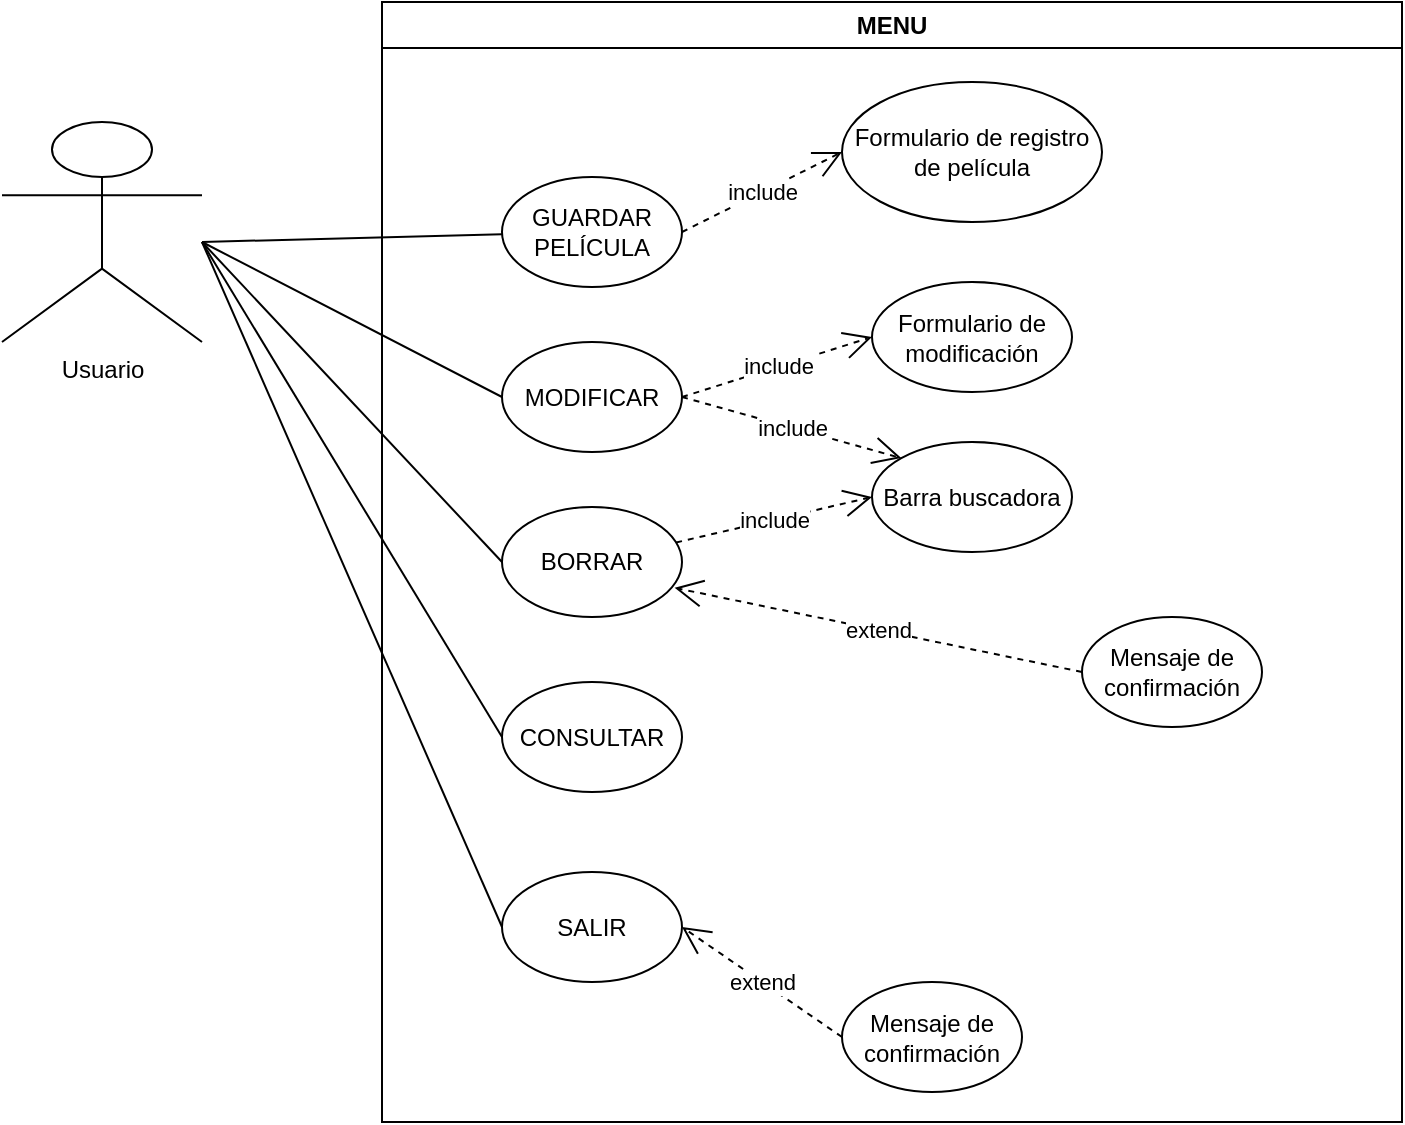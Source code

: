 <mxfile version="20.8.18" type="device"><diagram name="Página-1" id="ZaFVvKXxvUwBIQ8u3xa_"><mxGraphModel dx="1017" dy="517" grid="1" gridSize="10" guides="1" tooltips="1" connect="1" arrows="1" fold="1" page="1" pageScale="1" pageWidth="827" pageHeight="1169" math="0" shadow="0"><root><mxCell id="0"/><mxCell id="1" parent="0"/><mxCell id="4sP_OK24nLXttY-aUkBO-2" value="MENU" style="swimlane;whiteSpace=wrap;html=1;" parent="1" vertex="1"><mxGeometry x="260" y="40" width="510" height="560" as="geometry"><mxRectangle x="240" y="160" width="140" height="30" as="alternateBounds"/></mxGeometry></mxCell><mxCell id="4sP_OK24nLXttY-aUkBO-17" value="GUARDAR PELÍCULA" style="ellipse;whiteSpace=wrap;html=1;" parent="4sP_OK24nLXttY-aUkBO-2" vertex="1"><mxGeometry x="60" y="87.5" width="90" height="55" as="geometry"/></mxCell><mxCell id="4sP_OK24nLXttY-aUkBO-20" value="Formulario de registro de película" style="ellipse;whiteSpace=wrap;html=1;" parent="4sP_OK24nLXttY-aUkBO-2" vertex="1"><mxGeometry x="230" y="40" width="130" height="70" as="geometry"/></mxCell><mxCell id="4sP_OK24nLXttY-aUkBO-73" value="include" style="endArrow=open;endSize=12;dashed=1;html=1;rounded=0;exitX=1;exitY=0.5;exitDx=0;exitDy=0;entryX=0;entryY=0.5;entryDx=0;entryDy=0;" parent="4sP_OK24nLXttY-aUkBO-2" source="4sP_OK24nLXttY-aUkBO-17" target="4sP_OK24nLXttY-aUkBO-20" edge="1"><mxGeometry width="160" relative="1" as="geometry"><mxPoint x="30" y="-60" as="sourcePoint"/><mxPoint x="320" y="160" as="targetPoint"/></mxGeometry></mxCell><mxCell id="4sP_OK24nLXttY-aUkBO-74" value="MODIFICAR" style="ellipse;whiteSpace=wrap;html=1;" parent="4sP_OK24nLXttY-aUkBO-2" vertex="1"><mxGeometry x="60" y="170" width="90" height="55" as="geometry"/></mxCell><mxCell id="4sP_OK24nLXttY-aUkBO-76" value="BORRAR" style="ellipse;whiteSpace=wrap;html=1;" parent="4sP_OK24nLXttY-aUkBO-2" vertex="1"><mxGeometry x="60" y="252.5" width="90" height="55" as="geometry"/></mxCell><mxCell id="4sP_OK24nLXttY-aUkBO-77" value="CONSULTAR" style="ellipse;whiteSpace=wrap;html=1;" parent="4sP_OK24nLXttY-aUkBO-2" vertex="1"><mxGeometry x="60" y="340" width="90" height="55" as="geometry"/></mxCell><mxCell id="4sP_OK24nLXttY-aUkBO-78" value="SALIR" style="ellipse;whiteSpace=wrap;html=1;" parent="4sP_OK24nLXttY-aUkBO-2" vertex="1"><mxGeometry x="60" y="435" width="90" height="55" as="geometry"/></mxCell><mxCell id="4sP_OK24nLXttY-aUkBO-87" value="Mensaje de confirmación" style="ellipse;whiteSpace=wrap;html=1;" parent="4sP_OK24nLXttY-aUkBO-2" vertex="1"><mxGeometry x="230" y="490" width="90" height="55" as="geometry"/></mxCell><mxCell id="4sP_OK24nLXttY-aUkBO-88" value="extend" style="endArrow=open;endSize=12;dashed=1;html=1;rounded=0;exitX=0;exitY=0.5;exitDx=0;exitDy=0;entryX=1;entryY=0.5;entryDx=0;entryDy=0;" parent="4sP_OK24nLXttY-aUkBO-2" source="4sP_OK24nLXttY-aUkBO-87" target="4sP_OK24nLXttY-aUkBO-78" edge="1"><mxGeometry x="0.003" width="160" relative="1" as="geometry"><mxPoint x="265" y="440" as="sourcePoint"/><mxPoint x="220" y="450" as="targetPoint"/><mxPoint as="offset"/></mxGeometry></mxCell><mxCell id="4sP_OK24nLXttY-aUkBO-89" value="Barra buscadora" style="ellipse;whiteSpace=wrap;html=1;" parent="4sP_OK24nLXttY-aUkBO-2" vertex="1"><mxGeometry x="245" y="220" width="100" height="55" as="geometry"/></mxCell><mxCell id="4sP_OK24nLXttY-aUkBO-90" value="include" style="endArrow=open;endSize=12;dashed=1;html=1;rounded=0;exitX=1;exitY=0.5;exitDx=0;exitDy=0;entryX=0;entryY=0;entryDx=0;entryDy=0;" parent="4sP_OK24nLXttY-aUkBO-2" source="4sP_OK24nLXttY-aUkBO-74" target="4sP_OK24nLXttY-aUkBO-89" edge="1"><mxGeometry width="160" relative="1" as="geometry"><mxPoint x="240" y="75" as="sourcePoint"/><mxPoint x="210" y="220" as="targetPoint"/></mxGeometry></mxCell><mxCell id="4sP_OK24nLXttY-aUkBO-91" value="include" style="endArrow=open;endSize=12;dashed=1;html=1;rounded=0;entryX=0;entryY=0.5;entryDx=0;entryDy=0;" parent="4sP_OK24nLXttY-aUkBO-2" source="4sP_OK24nLXttY-aUkBO-76" target="4sP_OK24nLXttY-aUkBO-89" edge="1"><mxGeometry x="-0.007" width="160" relative="1" as="geometry"><mxPoint x="200" y="248" as="sourcePoint"/><mxPoint x="150" y="240" as="targetPoint"/><mxPoint as="offset"/></mxGeometry></mxCell><mxCell id="3kn_pBvArtBYiO4LPl6d-1" value="Formulario de modificación" style="ellipse;whiteSpace=wrap;html=1;" vertex="1" parent="4sP_OK24nLXttY-aUkBO-2"><mxGeometry x="245" y="140" width="100" height="55" as="geometry"/></mxCell><mxCell id="3kn_pBvArtBYiO4LPl6d-2" value="include" style="endArrow=open;endSize=12;dashed=1;html=1;rounded=0;exitX=1;exitY=0.5;exitDx=0;exitDy=0;entryX=0;entryY=0.5;entryDx=0;entryDy=0;" edge="1" parent="4sP_OK24nLXttY-aUkBO-2" source="4sP_OK24nLXttY-aUkBO-74" target="3kn_pBvArtBYiO4LPl6d-1"><mxGeometry width="160" relative="1" as="geometry"><mxPoint x="160" y="208" as="sourcePoint"/><mxPoint x="285" y="243" as="targetPoint"/></mxGeometry></mxCell><mxCell id="3kn_pBvArtBYiO4LPl6d-3" value="Mensaje de confirmación" style="ellipse;whiteSpace=wrap;html=1;" vertex="1" parent="4sP_OK24nLXttY-aUkBO-2"><mxGeometry x="350" y="307.5" width="90" height="55" as="geometry"/></mxCell><mxCell id="3kn_pBvArtBYiO4LPl6d-4" value="extend" style="endArrow=open;endSize=12;dashed=1;html=1;rounded=0;exitX=0;exitY=0.5;exitDx=0;exitDy=0;entryX=0.959;entryY=0.735;entryDx=0;entryDy=0;entryPerimeter=0;" edge="1" parent="4sP_OK24nLXttY-aUkBO-2" source="3kn_pBvArtBYiO4LPl6d-3" target="4sP_OK24nLXttY-aUkBO-76"><mxGeometry x="0.003" width="160" relative="1" as="geometry"><mxPoint x="240" y="528" as="sourcePoint"/><mxPoint x="160" y="472" as="targetPoint"/><mxPoint as="offset"/></mxGeometry></mxCell><mxCell id="4sP_OK24nLXttY-aUkBO-16" value="Usuario" style="shape=umlActor;verticalLabelPosition=bottom;verticalAlign=top;html=1;outlineConnect=0;" parent="1" vertex="1"><mxGeometry x="70" y="100" width="100" height="110" as="geometry"/></mxCell><mxCell id="4sP_OK24nLXttY-aUkBO-19" value="" style="endArrow=none;html=1;rounded=0;" parent="1" target="4sP_OK24nLXttY-aUkBO-17" edge="1"><mxGeometry width="50" height="50" relative="1" as="geometry"><mxPoint x="170" y="160" as="sourcePoint"/><mxPoint x="340" y="150" as="targetPoint"/></mxGeometry></mxCell><mxCell id="4sP_OK24nLXttY-aUkBO-75" value="" style="endArrow=none;html=1;rounded=0;entryX=0;entryY=0.5;entryDx=0;entryDy=0;" parent="1" target="4sP_OK24nLXttY-aUkBO-74" edge="1"><mxGeometry width="50" height="50" relative="1" as="geometry"><mxPoint x="170" y="160" as="sourcePoint"/><mxPoint x="280" y="165" as="targetPoint"/></mxGeometry></mxCell><mxCell id="4sP_OK24nLXttY-aUkBO-95" value="" style="endArrow=none;html=1;rounded=0;entryX=0;entryY=0.5;entryDx=0;entryDy=0;" parent="1" target="4sP_OK24nLXttY-aUkBO-76" edge="1"><mxGeometry width="50" height="50" relative="1" as="geometry"><mxPoint x="170" y="160" as="sourcePoint"/><mxPoint x="310" y="258" as="targetPoint"/></mxGeometry></mxCell><mxCell id="4sP_OK24nLXttY-aUkBO-96" value="" style="endArrow=none;html=1;rounded=0;entryX=0;entryY=0.5;entryDx=0;entryDy=0;" parent="1" target="4sP_OK24nLXttY-aUkBO-77" edge="1"><mxGeometry width="50" height="50" relative="1" as="geometry"><mxPoint x="170" y="160" as="sourcePoint"/><mxPoint x="310" y="348" as="targetPoint"/></mxGeometry></mxCell><mxCell id="4sP_OK24nLXttY-aUkBO-97" value="" style="endArrow=none;html=1;rounded=0;entryX=0;entryY=0.5;entryDx=0;entryDy=0;" parent="1" target="4sP_OK24nLXttY-aUkBO-78" edge="1"><mxGeometry width="50" height="50" relative="1" as="geometry"><mxPoint x="170" y="160" as="sourcePoint"/><mxPoint x="310" y="448" as="targetPoint"/></mxGeometry></mxCell></root></mxGraphModel></diagram></mxfile>